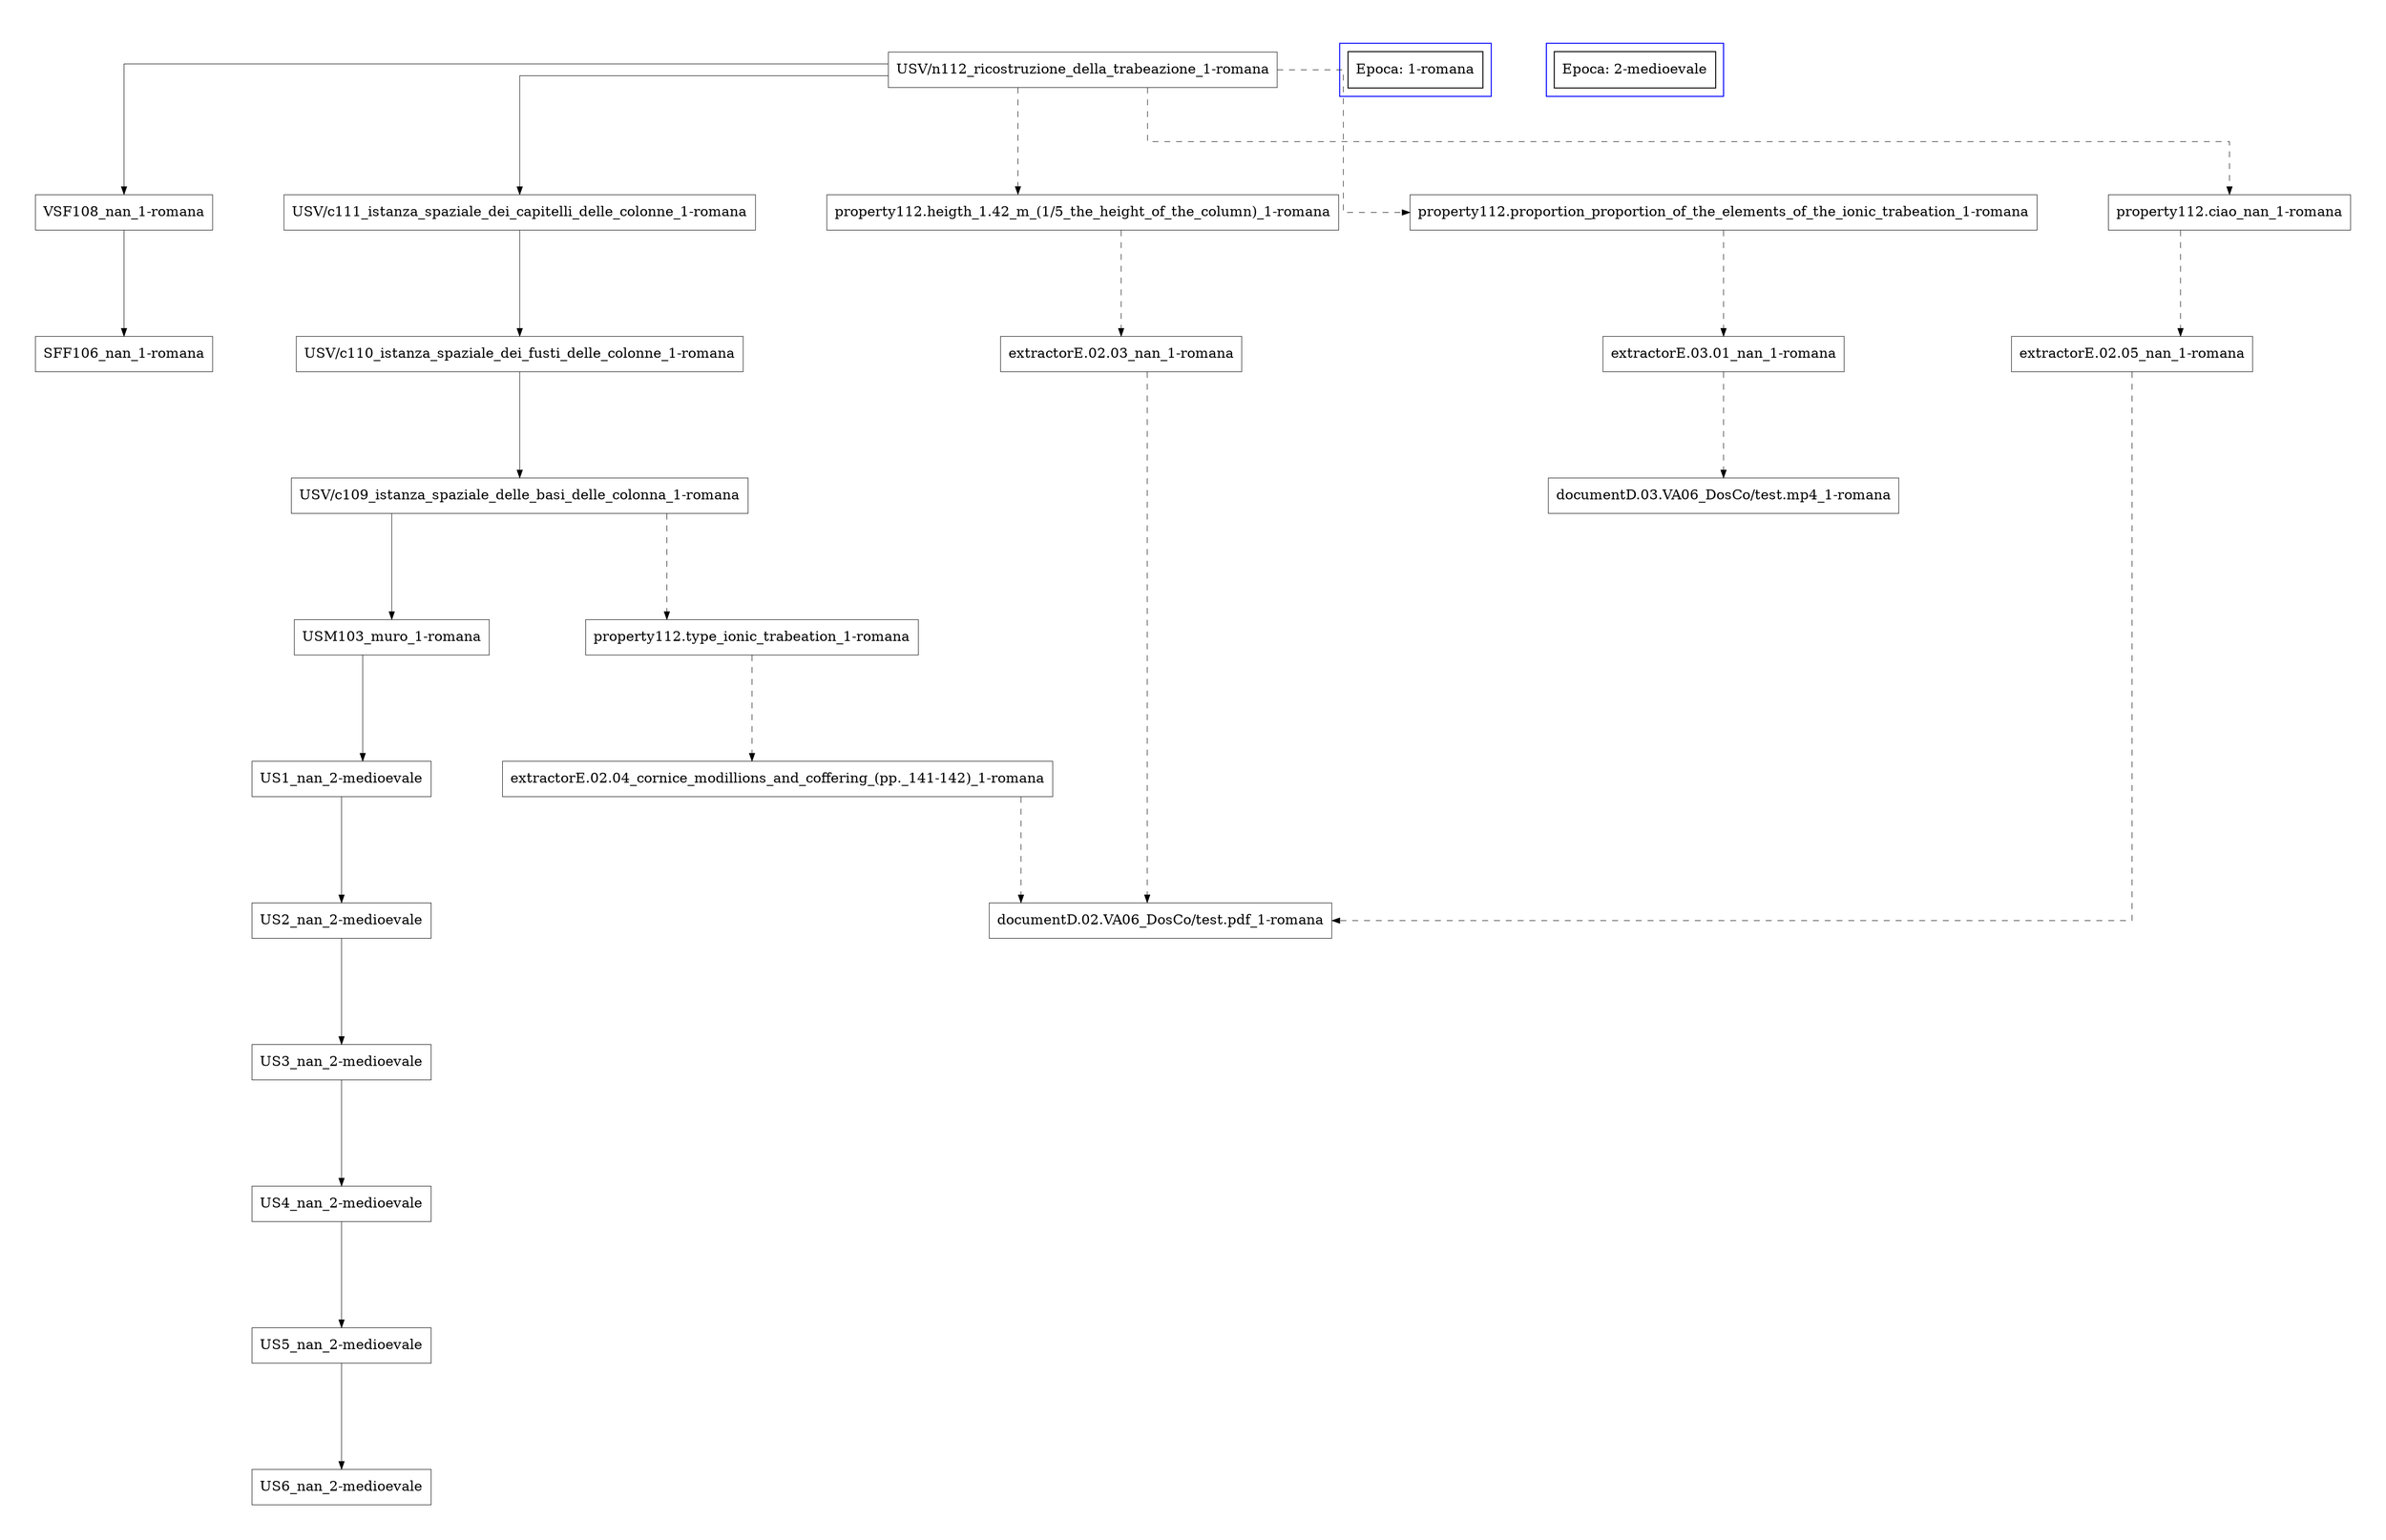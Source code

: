 digraph {
	graph [bb="0,0,2106.2,1493",
		compound=true,
		dpi=300,
		nodesep=1,
		pad=0.5,
		rankdir=TB,
		ranksep=1.5,
		splines=ortho
	];
	node [label="\N"];
	subgraph main1 {
		node [color=black,
			fillcolor=white,
			penwidth=.5,
			shape=box,
			style=filled
		];
		edge [arrowhead=none,
			arrowsize=.8,
			penwidth=.5,
			style=solid
		];
	}
	subgraph main {
		graph [rankdir=TB];
		node [color=black,
			fillcolor=white,
			penwidth=.5,
			shape=box,
			style=filled
		];
		edge [arrowhead=normal,
			arrowsize=.8,
			penwidth=.5,
			style=solid
		];
		"USV/c109_istanza_spaziale_delle_basi_delle_colonna_1-romana"	[height=0.5,
			pos="1103.5,1026",
			width=5.2535];
		"USM103_muro_1-romana"	[height=0.5,
			pos="1138.5,882",
			width=2.2639];
		"USV/c109_istanza_spaziale_delle_basi_delle_colonna_1-romana" -> "USM103_muro_1-romana"	[pos="e,1138.5,900.09 1138.5,1007.8 1138.5,1007.8 1138.5,908.09 1138.5,908.09"];
		"US1_nan_2-medioevale"	[height=0.5,
			pos="1161.5,738",
			width=2.066];
		"USM103_muro_1-romana" -> "US1_nan_2-medioevale"	[pos="e,1153.6,756.09 1153.6,863.76 1153.6,863.76 1153.6,764.09 1153.6,764.09"];
		"USV/n112_ricostruzione_della_trabeazione_1-romana"	[height=0.5,
			pos="951.5,1458.5",
			width=4.4097];
		"VSF108_nan_1-romana"	[height=0.5,
			pos="2031.5,1314",
			width=2.0764];
		"USV/n112_ricostruzione_della_trabeazione_1-romana" -> "VSF108_nan_1-romana"	[pos="e,2031.5,1332.4 1110.6,1464 1410.9,1464 2031.5,1464 2031.5,1464 2031.5,1464 2031.5,1340.4 2031.5,1340.4"];
		"USV/c111_istanza_spaziale_dei_capitelli_delle_colonne_1-romana"	[height=0.5,
			pos="1103.5,1314",
			width=5.3993];
		"USV/n112_ricostruzione_della_trabeazione_1-romana" -> "USV/c111_istanza_spaziale_dei_capitelli_delle_colonne_1-romana"	[pos="e,1009.7,1332.2 1009.7,1440.2 1009.7,1440.2 1009.7,1340.2 1009.7,1340.2"];
		"SFF106_nan_1-romana"	[height=0.5,
			pos="2031.5,1170",
			width=2.0556];
		"VSF108_nan_1-romana" -> "SFF106_nan_1-romana"	[pos="e,2031.5,1188.1 2031.5,1295.8 2031.5,1295.8 2031.5,1196.1 2031.5,1196.1"];
		"USV/c110_istanza_spaziale_dei_fusti_delle_colonne_1-romana"	[height=0.5,
			pos="1103.5,1170",
			width=5.1493];
		"USV/c111_istanza_spaziale_dei_capitelli_delle_colonne_1-romana" -> "USV/c110_istanza_spaziale_dei_fusti_delle_colonne_1-romana"	[pos="e,1103.5,1188.1 1103.5,1295.8 1103.5,1295.8 1103.5,1196.1 1103.5,1196.1"];
		"US2_nan_2-medioevale"	[height=0.5,
			pos="1161.5,594",
			width=2.066];
		"US1_nan_2-medioevale" -> "US2_nan_2-medioevale"	[pos="e,1161.5,612.09 1161.5,719.76 1161.5,719.76 1161.5,620.09 1161.5,620.09"];
		"USV/c110_istanza_spaziale_dei_fusti_delle_colonne_1-romana" -> "USV/c109_istanza_spaziale_delle_basi_delle_colonna_1-romana"	[pos="e,1103.5,1044.1 1103.5,1151.8 1103.5,1151.8 1103.5,1052.1 1103.5,1052.1"];
		"US3_nan_2-medioevale"	[height=0.5,
			pos="1161.5,450",
			width=2.066];
		"US2_nan_2-medioevale" -> "US3_nan_2-medioevale"	[pos="e,1161.5,468.09 1161.5,575.76 1161.5,575.76 1161.5,476.09 1161.5,476.09"];
		"US4_nan_2-medioevale"	[height=0.5,
			pos="1161.5,306",
			width=2.066];
		"US3_nan_2-medioevale" -> "US4_nan_2-medioevale"	[pos="e,1161.5,324.09 1161.5,431.76 1161.5,431.76 1161.5,332.09 1161.5,332.09"];
		"US5_nan_2-medioevale"	[height=0.5,
			pos="1161.5,162",
			width=2.066];
		"US4_nan_2-medioevale" -> "US5_nan_2-medioevale"	[pos="e,1161.5,180.09 1161.5,287.76 1161.5,287.76 1161.5,188.09 1161.5,188.09"];
		"US6_nan_2-medioevale"	[height=0.5,
			pos="1161.5,18",
			width=2.066];
		"US5_nan_2-medioevale" -> "US6_nan_2-medioevale"	[pos="e,1161.5,36.09 1161.5,143.76 1161.5,143.76 1161.5,44.09 1161.5,44.09"];
	}
	subgraph cluster0 {
		graph [bb="396.5,1432,524.5,1485",
			color=blue
		];
		node [fillcolor=white,
			gradientangle=90,
			label="Epoca: 1-romana",
			shape=record,
			style=filled
		];
		"Epoca: 1-romana"	[height=0.51389,
			pos="460.5,1458.5",
			rects="404.88,1440.5,516.12,1476.5",
			width=1.5451];
	}
	subgraph main2 {
		node [color=black,
			fillcolor=white,
			penwidth=.5,
			shape=box,
			style=filled
		];
		edge [arrowhead=normal,
			arrowsize=.8,
			penwidth=.5,
			style=dashed
		];
		"USV/c109_istanza_spaziale_delle_basi_delle_colonna_1-romana";
		"property112.type_ionic_trabeation_1-romana"	[height=0.5,
			pos="800.5,882",
			width=3.7326];
		"USV/c109_istanza_spaziale_delle_basi_delle_colonna_1-romana" -> "property112.type_ionic_trabeation_1-romana"	[pos="e,924.62,900.09 924.62,1007.8 924.62,1007.8 924.62,908.09 924.62,908.09"];
		"USV/n112_ricostruzione_della_trabeazione_1-romana";
		"property112.heigth_1.42_m_(1/5_the_height_of_the_column)_1-romana"	[height=0.5,
			pos="210.5,1314",
			width=5.8472];
		"USV/n112_ricostruzione_della_trabeazione_1-romana" -> "property112.heigth_1.42_m_(1/5_the_height_of_the_column)_1-romana"	[pos="e,412.94,1332.2 821.84,1440.2 821.84,1418.7 821.84,1386 821.84,1386 821.84,1386 412.94,1386 412.94,1386 412.94,1386 412.94,1340.2 \
412.94,1340.2"];
		"property112.proportion_proportion_of_the_elements_of_the_ionic_trabeation_1-romana"	[height=0.5,
			pos="1627.5,1314",
			width=7.1493];
		"USV/n112_ricostruzione_della_trabeazione_1-romana" -> "property112.proportion_proportion_of_the_elements_of_the_ionic_trabeation_1-romana"	[pos="e,1627.5,1332.3 1110.4,1452 1310.2,1452 1627.5,1452 1627.5,1452 1627.5,1452 1627.5,1340.3 1627.5,1340.3"];
		"property112.ciao_nan_1-romana"	[height=0.5,
			pos="592.5,1314",
			width=2.7535];
		"USV/n112_ricostruzione_della_trabeazione_1-romana" -> "property112.ciao_nan_1-romana"	[pos="e,692.05,1314 850.94,1440.2 850.94,1401.3 850.94,1314 850.94,1314 850.94,1314 700.05,1314 700.05,1314"];
		"extractorE.02.04_cornice_modillions_and_coffering_(pp._141-142)_1-romana"	[height=0.5,
			pos="787.5,738",
			width=6.3264];
		"property112.type_ionic_trabeation_1-romana" -> "extractorE.02.04_cornice_modillions_and_coffering_(pp._141-142)_1-romana"	[pos="e,800.5,756.09 800.5,863.76 800.5,863.76 800.5,764.09 800.5,764.09"];
		"documentD.02.VA06_DosCo/test.pdf_1-romana"	[height=0.5,
			pos="450.5,594",
			width=4.0243];
		"extractorE.02.04_cornice_modillions_and_coffering_(pp._141-142)_1-romana" -> "documentD.02.VA06_DosCo/test.pdf_1-romana"	[pos="e,577.56,612.09 577.56,719.76 577.56,719.76 577.56,620.09 577.56,620.09"];
		"extractorE.02.03_nan_1-romana"	[height=0.5,
			pos="224.5,1170",
			width=2.7118];
		"property112.heigth_1.42_m_(1/5_the_height_of_the_column)_1-romana" -> "extractorE.02.03_nan_1-romana"	[pos="e,224.5,1188.1 224.5,1295.8 224.5,1295.8 224.5,1196.1 224.5,1196.1"];
		"extractorE.03.01_nan_1-romana"	[height=0.5,
			pos="1627.5,1170",
			width=2.7118];
		"property112.proportion_proportion_of_the_elements_of_the_ionic_trabeation_1-romana" -> "extractorE.03.01_nan_1-romana"	[pos="e,1627.5,1188.1 1627.5,1295.8 1627.5,1295.8 1627.5,1196.1 1627.5,1196.1"];
		"extractorE.02.05_nan_1-romana"	[height=0.5,
			pos="521.5,1170",
			width=2.7118];
		"property112.ciao_nan_1-romana" -> "extractorE.02.05_nan_1-romana"	[pos="e,556.25,1188.1 556.25,1295.8 556.25,1295.8 556.25,1196.1 556.25,1196.1"];
		"extractorE.02.03_nan_1-romana" -> "documentD.02.VA06_DosCo/test.pdf_1-romana"	[pos="e,313.88,612.48 313.88,1151.8 313.88,1151.8 313.88,620.48 313.88,620.48"];
		"documentD.03.VA06_DosCo/test.mp4_1-romana"	[height=0.5,
			pos="1627.5,1026",
			width=4.0972];
		"extractorE.03.01_nan_1-romana" -> "documentD.03.VA06_DosCo/test.mp4_1-romana"	[pos="e,1627.5,1044.1 1627.5,1151.8 1627.5,1151.8 1627.5,1052.1 1627.5,1052.1"];
		"extractorE.02.05_nan_1-romana" -> "documentD.02.VA06_DosCo/test.pdf_1-romana"	[pos="e,491.81,612.48 491.81,1151.8 491.81,1151.8 491.81,620.48 491.81,620.48"];
	}
	subgraph cluster1 {
		graph [bb="580.5,1432,728.5,1485",
			color=blue
		];
		node [fillcolor=white,
			gradientangle=90,
			label="Epoca: 2-medioevale",
			shape=record,
			style=filled
		];
		"Epoca: 2-medioevale"	[height=0.51389,
			pos="654.5,1458.5",
			rects="588.38,1440.5,720.62,1476.5",
			width=1.8368];
	}
}
